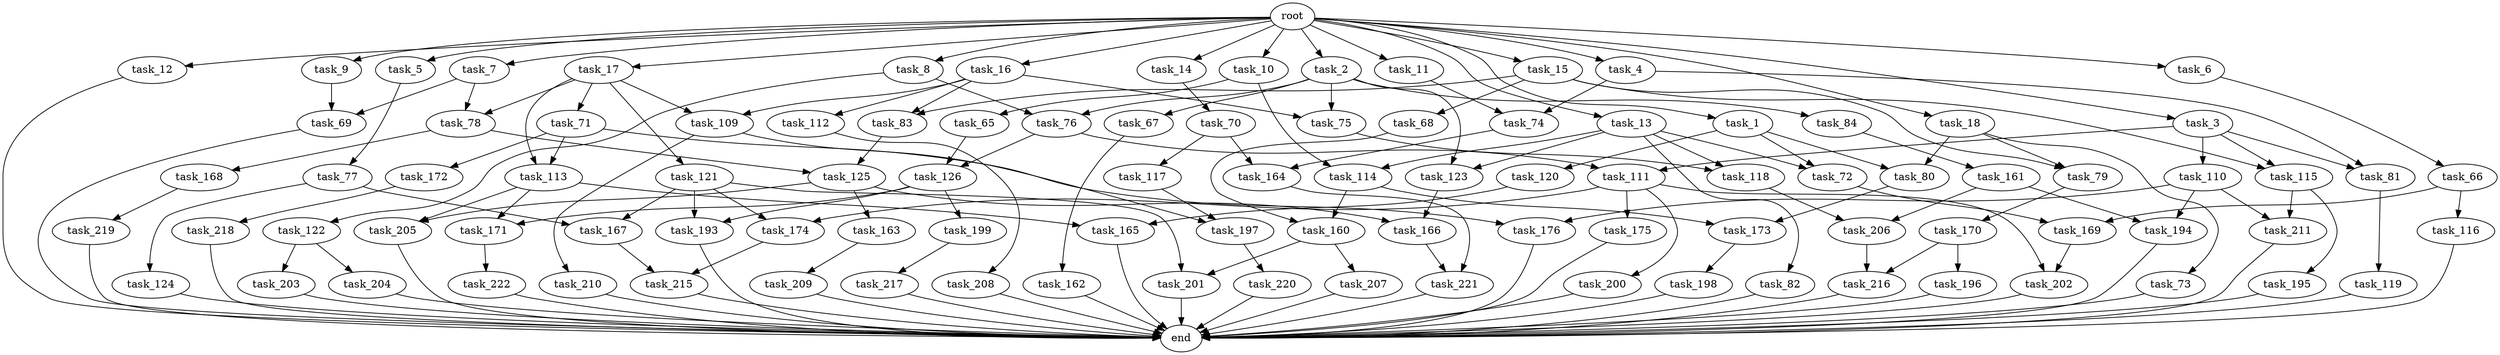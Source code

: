 digraph G {
  task_67 [size="3435973836.800000"];
  task_193 [size="45526653337.600006"];
  task_12 [size="102.400000"];
  task_201 [size="73014444032.000000"];
  task_5 [size="102.400000"];
  task_211 [size="76450417868.800003"];
  task_217 [size="13743895347.200001"];
  task_82 [size="54975581388.800003"];
  task_196 [size="13743895347.200001"];
  task_164 [size="89335319756.800003"];
  task_17 [size="102.400000"];
  task_2 [size="102.400000"];
  task_121 [size="30923764531.200001"];
  task_216 [size="21474836480.000000"];
  task_208 [size="7730941132.800000"];
  task_13 [size="102.400000"];
  task_161 [size="13743895347.200001"];
  task_166 [size="29205777612.800003"];
  task_169 [size="83322365542.400009"];
  task_207 [size="69578470195.199997"];
  task_79 [size="63565515980.800003"];
  task_77 [size="85899345920.000000"];
  task_163 [size="7730941132.800000"];
  task_11 [size="102.400000"];
  task_71 [size="30923764531.200001"];
  task_69 [size="140874927308.800018"];
  task_167 [size="17179869184.000000"];
  task_165 [size="73014444032.000000"];
  task_84 [size="3435973836.800000"];
  task_117 [size="3435973836.800000"];
  root [size="0.000000"];
  task_72 [size="68719476736.000000"];
  task_80 [size="35218731827.200005"];
  task_119 [size="54975581388.800003"];
  task_74 [size="62706522521.600006"];
  task_9 [size="102.400000"];
  task_114 [size="140874927308.800018"];
  task_8 [size="102.400000"];
  task_18 [size="102.400000"];
  task_215 [size="140874927308.800018"];
  task_109 [size="85899345920.000000"];
  task_122 [size="3435973836.800000"];
  task_81 [size="21474836480.000000"];
  task_126 [size="116823110451.200012"];
  task_160 [size="38654705664.000000"];
  task_66 [size="85899345920.000000"];
  task_206 [size="85899345920.000000"];
  task_198 [size="13743895347.200001"];
  task_195 [size="54975581388.800003"];
  task_116 [size="69578470195.199997"];
  task_199 [size="42090679500.800003"];
  task_1 [size="102.400000"];
  task_3 [size="102.400000"];
  task_200 [size="69578470195.199997"];
  task_7 [size="102.400000"];
  task_75 [size="58411555225.600006"];
  task_220 [size="3435973836.800000"];
  task_4 [size="102.400000"];
  end [size="0.000000"];
  task_111 [size="44667659878.400002"];
  task_123 [size="58411555225.600006"];
  task_16 [size="102.400000"];
  task_68 [size="42090679500.800003"];
  task_174 [size="73014444032.000000"];
  task_6 [size="102.400000"];
  task_221 [size="83322365542.400009"];
  task_170 [size="3435973836.800000"];
  task_112 [size="54975581388.800003"];
  task_65 [size="85899345920.000000"];
  task_115 [size="55834574848.000000"];
  task_176 [size="35218731827.200005"];
  task_175 [size="69578470195.199997"];
  task_202 [size="100502234726.400009"];
  task_118 [size="62706522521.600006"];
  task_120 [size="13743895347.200001"];
  task_125 [size="89335319756.800003"];
  task_204 [size="13743895347.200001"];
  task_124 [size="13743895347.200001"];
  task_168 [size="3435973836.800000"];
  task_210 [size="7730941132.800000"];
  task_73 [size="21474836480.000000"];
  task_162 [size="13743895347.200001"];
  task_203 [size="13743895347.200001"];
  task_15 [size="102.400000"];
  task_173 [size="61847529062.400002"];
  task_113 [size="44667659878.400002"];
  task_76 [size="6871947673.600000"];
  task_171 [size="84181359001.600006"];
  task_70 [size="3435973836.800000"];
  task_209 [size="42090679500.800003"];
  task_222 [size="42090679500.800003"];
  task_194 [size="76450417868.800003"];
  task_197 [size="49821620633.600006"];
  task_218 [size="30923764531.200001"];
  task_219 [size="85899345920.000000"];
  task_78 [size="116823110451.200012"];
  task_10 [size="102.400000"];
  task_110 [size="13743895347.200001"];
  task_205 [size="49821620633.600006"];
  task_83 [size="97066260889.600006"];
  task_14 [size="102.400000"];
  task_172 [size="13743895347.200001"];

  task_67 -> task_162 [size="134217728.000000"];
  task_193 -> end [size="1.000000"];
  task_12 -> end [size="1.000000"];
  task_201 -> end [size="1.000000"];
  task_5 -> task_77 [size="838860800.000000"];
  task_211 -> end [size="1.000000"];
  task_217 -> end [size="1.000000"];
  task_82 -> end [size="1.000000"];
  task_196 -> end [size="1.000000"];
  task_164 -> task_221 [size="679477248.000000"];
  task_17 -> task_109 [size="301989888.000000"];
  task_17 -> task_71 [size="301989888.000000"];
  task_17 -> task_121 [size="301989888.000000"];
  task_17 -> task_113 [size="301989888.000000"];
  task_17 -> task_78 [size="301989888.000000"];
  task_2 -> task_67 [size="33554432.000000"];
  task_2 -> task_84 [size="33554432.000000"];
  task_2 -> task_75 [size="33554432.000000"];
  task_2 -> task_123 [size="33554432.000000"];
  task_2 -> task_76 [size="33554432.000000"];
  task_121 -> task_174 [size="33554432.000000"];
  task_121 -> task_193 [size="33554432.000000"];
  task_121 -> task_201 [size="33554432.000000"];
  task_121 -> task_167 [size="33554432.000000"];
  task_216 -> end [size="1.000000"];
  task_208 -> end [size="1.000000"];
  task_13 -> task_82 [size="536870912.000000"];
  task_13 -> task_123 [size="536870912.000000"];
  task_13 -> task_114 [size="536870912.000000"];
  task_13 -> task_72 [size="536870912.000000"];
  task_13 -> task_118 [size="536870912.000000"];
  task_161 -> task_194 [size="536870912.000000"];
  task_161 -> task_206 [size="536870912.000000"];
  task_166 -> task_221 [size="134217728.000000"];
  task_169 -> task_202 [size="301989888.000000"];
  task_207 -> end [size="1.000000"];
  task_79 -> task_170 [size="33554432.000000"];
  task_77 -> task_124 [size="134217728.000000"];
  task_77 -> task_167 [size="134217728.000000"];
  task_163 -> task_209 [size="411041792.000000"];
  task_11 -> task_74 [size="536870912.000000"];
  task_71 -> task_172 [size="134217728.000000"];
  task_71 -> task_176 [size="134217728.000000"];
  task_71 -> task_113 [size="134217728.000000"];
  task_69 -> end [size="1.000000"];
  task_167 -> task_215 [size="536870912.000000"];
  task_165 -> end [size="1.000000"];
  task_84 -> task_161 [size="134217728.000000"];
  task_117 -> task_197 [size="411041792.000000"];
  root -> task_7 [size="1.000000"];
  root -> task_8 [size="1.000000"];
  root -> task_12 [size="1.000000"];
  root -> task_18 [size="1.000000"];
  root -> task_1 [size="1.000000"];
  root -> task_3 [size="1.000000"];
  root -> task_16 [size="1.000000"];
  root -> task_5 [size="1.000000"];
  root -> task_10 [size="1.000000"];
  root -> task_6 [size="1.000000"];
  root -> task_17 [size="1.000000"];
  root -> task_9 [size="1.000000"];
  root -> task_11 [size="1.000000"];
  root -> task_4 [size="1.000000"];
  root -> task_13 [size="1.000000"];
  root -> task_2 [size="1.000000"];
  root -> task_14 [size="1.000000"];
  root -> task_15 [size="1.000000"];
  task_72 -> task_169 [size="134217728.000000"];
  task_80 -> task_173 [size="301989888.000000"];
  task_119 -> end [size="1.000000"];
  task_74 -> task_164 [size="838860800.000000"];
  task_9 -> task_69 [size="536870912.000000"];
  task_114 -> task_160 [size="301989888.000000"];
  task_114 -> task_173 [size="301989888.000000"];
  task_8 -> task_76 [size="33554432.000000"];
  task_8 -> task_122 [size="33554432.000000"];
  task_18 -> task_79 [size="209715200.000000"];
  task_18 -> task_80 [size="209715200.000000"];
  task_18 -> task_73 [size="209715200.000000"];
  task_215 -> end [size="1.000000"];
  task_109 -> task_210 [size="75497472.000000"];
  task_109 -> task_197 [size="75497472.000000"];
  task_122 -> task_204 [size="134217728.000000"];
  task_122 -> task_203 [size="134217728.000000"];
  task_81 -> task_119 [size="536870912.000000"];
  task_126 -> task_193 [size="411041792.000000"];
  task_126 -> task_199 [size="411041792.000000"];
  task_126 -> task_171 [size="411041792.000000"];
  task_160 -> task_207 [size="679477248.000000"];
  task_160 -> task_201 [size="679477248.000000"];
  task_66 -> task_116 [size="679477248.000000"];
  task_66 -> task_169 [size="679477248.000000"];
  task_206 -> task_216 [size="75497472.000000"];
  task_198 -> end [size="1.000000"];
  task_195 -> end [size="1.000000"];
  task_116 -> end [size="1.000000"];
  task_199 -> task_217 [size="134217728.000000"];
  task_1 -> task_80 [size="134217728.000000"];
  task_1 -> task_72 [size="134217728.000000"];
  task_1 -> task_120 [size="134217728.000000"];
  task_3 -> task_110 [size="134217728.000000"];
  task_3 -> task_111 [size="134217728.000000"];
  task_3 -> task_115 [size="134217728.000000"];
  task_3 -> task_81 [size="134217728.000000"];
  task_200 -> end [size="1.000000"];
  task_7 -> task_69 [size="838860800.000000"];
  task_7 -> task_78 [size="838860800.000000"];
  task_75 -> task_118 [size="75497472.000000"];
  task_220 -> end [size="1.000000"];
  task_4 -> task_81 [size="75497472.000000"];
  task_4 -> task_74 [size="75497472.000000"];
  task_111 -> task_174 [size="679477248.000000"];
  task_111 -> task_175 [size="679477248.000000"];
  task_111 -> task_202 [size="679477248.000000"];
  task_111 -> task_200 [size="679477248.000000"];
  task_123 -> task_166 [size="209715200.000000"];
  task_16 -> task_112 [size="536870912.000000"];
  task_16 -> task_109 [size="536870912.000000"];
  task_16 -> task_75 [size="536870912.000000"];
  task_16 -> task_83 [size="536870912.000000"];
  task_68 -> task_160 [size="75497472.000000"];
  task_174 -> task_215 [size="838860800.000000"];
  task_6 -> task_66 [size="838860800.000000"];
  task_221 -> end [size="1.000000"];
  task_170 -> task_196 [size="134217728.000000"];
  task_170 -> task_216 [size="134217728.000000"];
  task_112 -> task_208 [size="75497472.000000"];
  task_65 -> task_126 [size="838860800.000000"];
  task_115 -> task_195 [size="536870912.000000"];
  task_115 -> task_211 [size="536870912.000000"];
  task_176 -> end [size="1.000000"];
  task_175 -> end [size="1.000000"];
  task_202 -> end [size="1.000000"];
  task_118 -> task_206 [size="301989888.000000"];
  task_120 -> task_165 [size="301989888.000000"];
  task_125 -> task_166 [size="75497472.000000"];
  task_125 -> task_205 [size="75497472.000000"];
  task_125 -> task_163 [size="75497472.000000"];
  task_204 -> end [size="1.000000"];
  task_124 -> end [size="1.000000"];
  task_168 -> task_219 [size="838860800.000000"];
  task_210 -> end [size="1.000000"];
  task_73 -> end [size="1.000000"];
  task_162 -> end [size="1.000000"];
  task_203 -> end [size="1.000000"];
  task_15 -> task_79 [size="411041792.000000"];
  task_15 -> task_83 [size="411041792.000000"];
  task_15 -> task_68 [size="411041792.000000"];
  task_15 -> task_115 [size="411041792.000000"];
  task_173 -> task_198 [size="134217728.000000"];
  task_113 -> task_205 [size="411041792.000000"];
  task_113 -> task_171 [size="411041792.000000"];
  task_113 -> task_165 [size="411041792.000000"];
  task_76 -> task_111 [size="301989888.000000"];
  task_76 -> task_126 [size="301989888.000000"];
  task_171 -> task_222 [size="411041792.000000"];
  task_70 -> task_164 [size="33554432.000000"];
  task_70 -> task_117 [size="33554432.000000"];
  task_209 -> end [size="1.000000"];
  task_222 -> end [size="1.000000"];
  task_194 -> end [size="1.000000"];
  task_197 -> task_220 [size="33554432.000000"];
  task_218 -> end [size="1.000000"];
  task_219 -> end [size="1.000000"];
  task_78 -> task_168 [size="33554432.000000"];
  task_78 -> task_125 [size="33554432.000000"];
  task_10 -> task_65 [size="838860800.000000"];
  task_10 -> task_114 [size="838860800.000000"];
  task_110 -> task_194 [size="209715200.000000"];
  task_110 -> task_176 [size="209715200.000000"];
  task_110 -> task_211 [size="209715200.000000"];
  task_205 -> end [size="1.000000"];
  task_83 -> task_125 [size="838860800.000000"];
  task_14 -> task_70 [size="33554432.000000"];
  task_172 -> task_218 [size="301989888.000000"];
}
